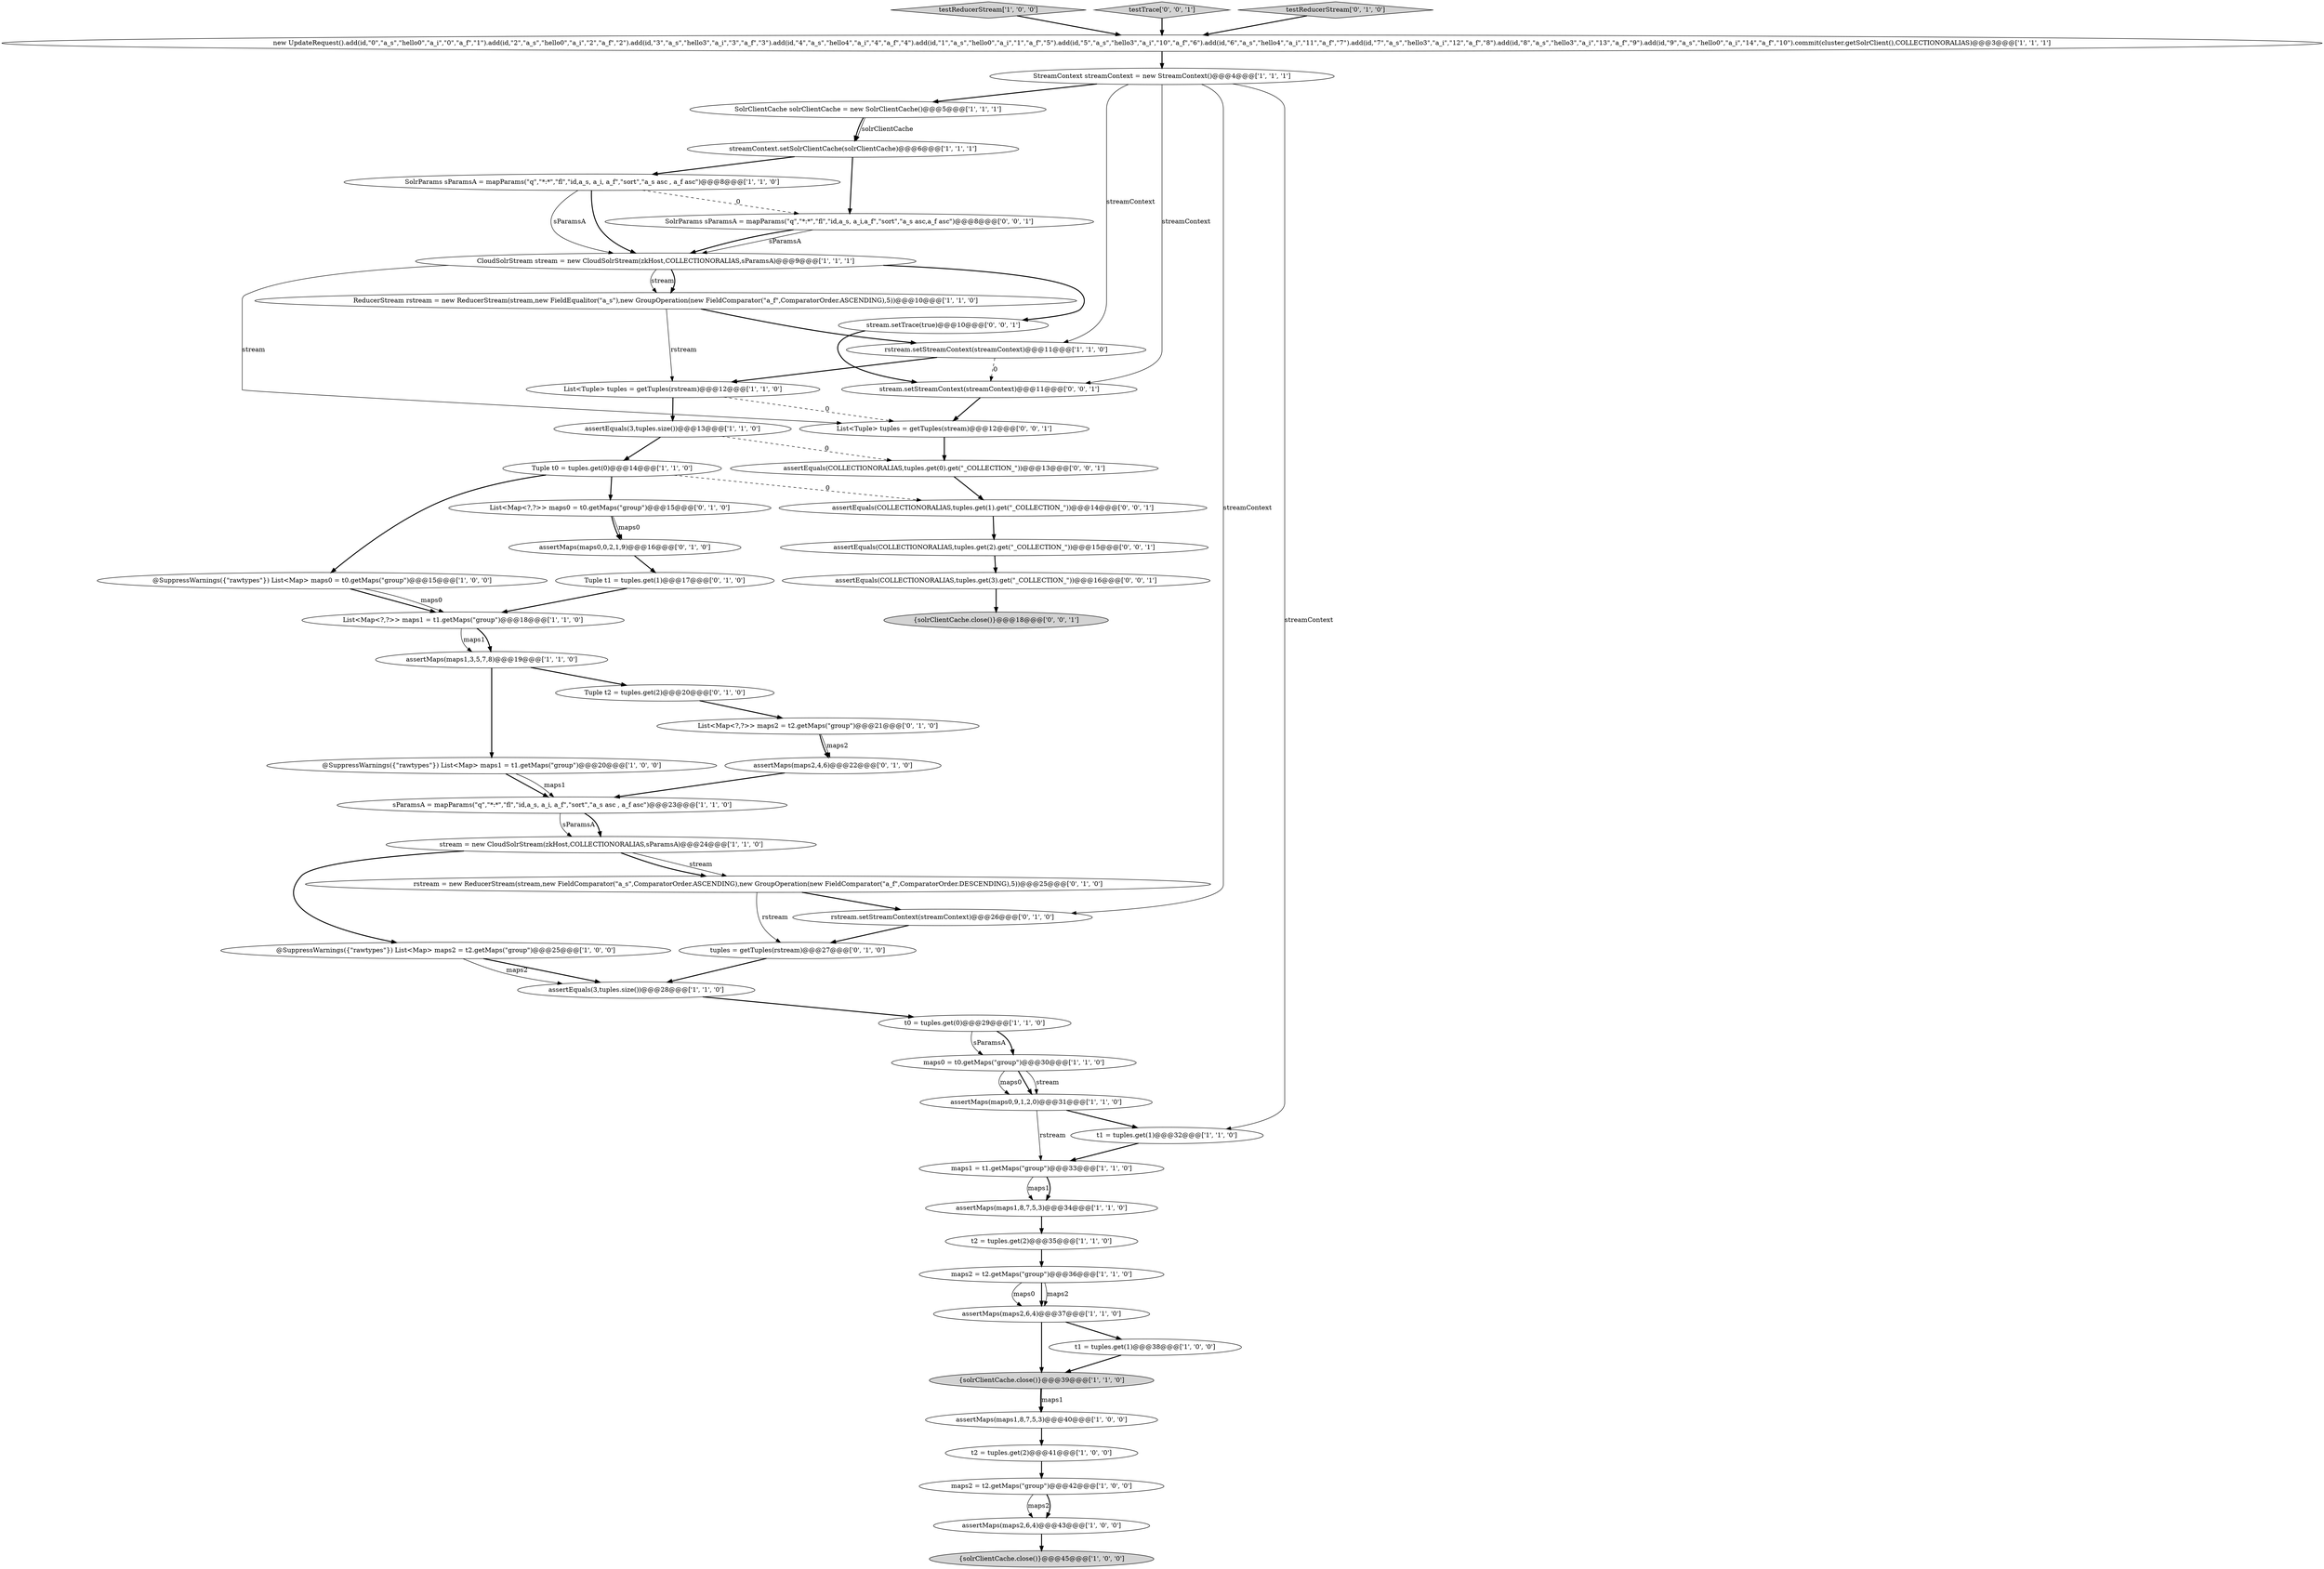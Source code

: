 digraph {
27 [style = filled, label = "assertMaps(maps2,6,4)@@@37@@@['1', '1', '0']", fillcolor = white, shape = ellipse image = "AAA0AAABBB1BBB"];
36 [style = filled, label = "List<Map<?,?>> maps0 = t0.getMaps(\"group\")@@@15@@@['0', '1', '0']", fillcolor = white, shape = ellipse image = "AAA0AAABBB2BBB"];
30 [style = filled, label = "assertMaps(maps1,8,7,5,3)@@@34@@@['1', '1', '0']", fillcolor = white, shape = ellipse image = "AAA0AAABBB1BBB"];
2 [style = filled, label = "t2 = tuples.get(2)@@@35@@@['1', '1', '0']", fillcolor = white, shape = ellipse image = "AAA0AAABBB1BBB"];
33 [style = filled, label = "maps2 = t2.getMaps(\"group\")@@@36@@@['1', '1', '0']", fillcolor = white, shape = ellipse image = "AAA0AAABBB1BBB"];
34 [style = filled, label = "SolrClientCache solrClientCache = new SolrClientCache()@@@5@@@['1', '1', '1']", fillcolor = white, shape = ellipse image = "AAA0AAABBB1BBB"];
28 [style = filled, label = "testReducerStream['1', '0', '0']", fillcolor = lightgray, shape = diamond image = "AAA0AAABBB1BBB"];
49 [style = filled, label = "testTrace['0', '0', '1']", fillcolor = lightgray, shape = diamond image = "AAA0AAABBB3BBB"];
40 [style = filled, label = "List<Map<?,?>> maps2 = t2.getMaps(\"group\")@@@21@@@['0', '1', '0']", fillcolor = white, shape = ellipse image = "AAA0AAABBB2BBB"];
47 [style = filled, label = "SolrParams sParamsA = mapParams(\"q\",\"*:*\",\"fl\",\"id,a_s, a_i,a_f\",\"sort\",\"a_s asc,a_f asc\")@@@8@@@['0', '0', '1']", fillcolor = white, shape = ellipse image = "AAA0AAABBB3BBB"];
19 [style = filled, label = "maps0 = t0.getMaps(\"group\")@@@30@@@['1', '1', '0']", fillcolor = white, shape = ellipse image = "AAA0AAABBB1BBB"];
0 [style = filled, label = "assertMaps(maps1,3,5,7,8)@@@19@@@['1', '1', '0']", fillcolor = white, shape = ellipse image = "AAA0AAABBB1BBB"];
1 [style = filled, label = "assertMaps(maps0,9,1,2,0)@@@31@@@['1', '1', '0']", fillcolor = white, shape = ellipse image = "AAA0AAABBB1BBB"];
31 [style = filled, label = "Tuple t0 = tuples.get(0)@@@14@@@['1', '1', '0']", fillcolor = white, shape = ellipse image = "AAA0AAABBB1BBB"];
55 [style = filled, label = "assertEquals(COLLECTIONORALIAS,tuples.get(1).get(\"_COLLECTION_\"))@@@14@@@['0', '0', '1']", fillcolor = white, shape = ellipse image = "AAA0AAABBB3BBB"];
41 [style = filled, label = "rstream.setStreamContext(streamContext)@@@26@@@['0', '1', '0']", fillcolor = white, shape = ellipse image = "AAA0AAABBB2BBB"];
16 [style = filled, label = "maps2 = t2.getMaps(\"group\")@@@42@@@['1', '0', '0']", fillcolor = white, shape = ellipse image = "AAA0AAABBB1BBB"];
23 [style = filled, label = "assertEquals(3,tuples.size())@@@13@@@['1', '1', '0']", fillcolor = white, shape = ellipse image = "AAA0AAABBB1BBB"];
51 [style = filled, label = "{solrClientCache.close()}@@@18@@@['0', '0', '1']", fillcolor = lightgray, shape = ellipse image = "AAA0AAABBB3BBB"];
22 [style = filled, label = "new UpdateRequest().add(id,\"0\",\"a_s\",\"hello0\",\"a_i\",\"0\",\"a_f\",\"1\").add(id,\"2\",\"a_s\",\"hello0\",\"a_i\",\"2\",\"a_f\",\"2\").add(id,\"3\",\"a_s\",\"hello3\",\"a_i\",\"3\",\"a_f\",\"3\").add(id,\"4\",\"a_s\",\"hello4\",\"a_i\",\"4\",\"a_f\",\"4\").add(id,\"1\",\"a_s\",\"hello0\",\"a_i\",\"1\",\"a_f\",\"5\").add(id,\"5\",\"a_s\",\"hello3\",\"a_i\",\"10\",\"a_f\",\"6\").add(id,\"6\",\"a_s\",\"hello4\",\"a_i\",\"11\",\"a_f\",\"7\").add(id,\"7\",\"a_s\",\"hello3\",\"a_i\",\"12\",\"a_f\",\"8\").add(id,\"8\",\"a_s\",\"hello3\",\"a_i\",\"13\",\"a_f\",\"9\").add(id,\"9\",\"a_s\",\"hello0\",\"a_i\",\"14\",\"a_f\",\"10\").commit(cluster.getSolrClient(),COLLECTIONORALIAS)@@@3@@@['1', '1', '1']", fillcolor = white, shape = ellipse image = "AAA0AAABBB1BBB"];
20 [style = filled, label = "assertMaps(maps2,6,4)@@@43@@@['1', '0', '0']", fillcolor = white, shape = ellipse image = "AAA0AAABBB1BBB"];
38 [style = filled, label = "testReducerStream['0', '1', '0']", fillcolor = lightgray, shape = diamond image = "AAA0AAABBB2BBB"];
26 [style = filled, label = "assertEquals(3,tuples.size())@@@28@@@['1', '1', '0']", fillcolor = white, shape = ellipse image = "AAA0AAABBB1BBB"];
32 [style = filled, label = "@SuppressWarnings({\"rawtypes\"}) List<Map> maps1 = t1.getMaps(\"group\")@@@20@@@['1', '0', '0']", fillcolor = white, shape = ellipse image = "AAA0AAABBB1BBB"];
15 [style = filled, label = "List<Tuple> tuples = getTuples(rstream)@@@12@@@['1', '1', '0']", fillcolor = white, shape = ellipse image = "AAA0AAABBB1BBB"];
42 [style = filled, label = "tuples = getTuples(rstream)@@@27@@@['0', '1', '0']", fillcolor = white, shape = ellipse image = "AAA0AAABBB2BBB"];
10 [style = filled, label = "streamContext.setSolrClientCache(solrClientCache)@@@6@@@['1', '1', '1']", fillcolor = white, shape = ellipse image = "AAA0AAABBB1BBB"];
45 [style = filled, label = "assertMaps(maps2,4,6)@@@22@@@['0', '1', '0']", fillcolor = white, shape = ellipse image = "AAA0AAABBB2BBB"];
44 [style = filled, label = "Tuple t1 = tuples.get(1)@@@17@@@['0', '1', '0']", fillcolor = white, shape = ellipse image = "AAA0AAABBB2BBB"];
9 [style = filled, label = "@SuppressWarnings({\"rawtypes\"}) List<Map> maps2 = t2.getMaps(\"group\")@@@25@@@['1', '0', '0']", fillcolor = white, shape = ellipse image = "AAA0AAABBB1BBB"];
5 [style = filled, label = "{solrClientCache.close()}@@@39@@@['1', '1', '0']", fillcolor = lightgray, shape = ellipse image = "AAA0AAABBB1BBB"];
8 [style = filled, label = "sParamsA = mapParams(\"q\",\"*:*\",\"fl\",\"id,a_s, a_i, a_f\",\"sort\",\"a_s asc , a_f asc\")@@@23@@@['1', '1', '0']", fillcolor = white, shape = ellipse image = "AAA0AAABBB1BBB"];
12 [style = filled, label = "assertMaps(maps1,8,7,5,3)@@@40@@@['1', '0', '0']", fillcolor = white, shape = ellipse image = "AAA0AAABBB1BBB"];
18 [style = filled, label = "t2 = tuples.get(2)@@@41@@@['1', '0', '0']", fillcolor = white, shape = ellipse image = "AAA0AAABBB1BBB"];
14 [style = filled, label = "t1 = tuples.get(1)@@@32@@@['1', '1', '0']", fillcolor = white, shape = ellipse image = "AAA0AAABBB1BBB"];
39 [style = filled, label = "Tuple t2 = tuples.get(2)@@@20@@@['0', '1', '0']", fillcolor = white, shape = ellipse image = "AAA0AAABBB2BBB"];
53 [style = filled, label = "assertEquals(COLLECTIONORALIAS,tuples.get(0).get(\"_COLLECTION_\"))@@@13@@@['0', '0', '1']", fillcolor = white, shape = ellipse image = "AAA0AAABBB3BBB"];
37 [style = filled, label = "assertMaps(maps0,0,2,1,9)@@@16@@@['0', '1', '0']", fillcolor = white, shape = ellipse image = "AAA0AAABBB2BBB"];
6 [style = filled, label = "t1 = tuples.get(1)@@@38@@@['1', '0', '0']", fillcolor = white, shape = ellipse image = "AAA0AAABBB1BBB"];
13 [style = filled, label = "stream = new CloudSolrStream(zkHost,COLLECTIONORALIAS,sParamsA)@@@24@@@['1', '1', '0']", fillcolor = white, shape = ellipse image = "AAA0AAABBB1BBB"];
17 [style = filled, label = "List<Map<?,?>> maps1 = t1.getMaps(\"group\")@@@18@@@['1', '1', '0']", fillcolor = white, shape = ellipse image = "AAA0AAABBB1BBB"];
46 [style = filled, label = "List<Tuple> tuples = getTuples(stream)@@@12@@@['0', '0', '1']", fillcolor = white, shape = ellipse image = "AAA0AAABBB3BBB"];
50 [style = filled, label = "assertEquals(COLLECTIONORALIAS,tuples.get(3).get(\"_COLLECTION_\"))@@@16@@@['0', '0', '1']", fillcolor = white, shape = ellipse image = "AAA0AAABBB3BBB"];
54 [style = filled, label = "assertEquals(COLLECTIONORALIAS,tuples.get(2).get(\"_COLLECTION_\"))@@@15@@@['0', '0', '1']", fillcolor = white, shape = ellipse image = "AAA0AAABBB3BBB"];
29 [style = filled, label = "SolrParams sParamsA = mapParams(\"q\",\"*:*\",\"fl\",\"id,a_s, a_i, a_f\",\"sort\",\"a_s asc , a_f asc\")@@@8@@@['1', '1', '0']", fillcolor = white, shape = ellipse image = "AAA0AAABBB1BBB"];
21 [style = filled, label = "rstream.setStreamContext(streamContext)@@@11@@@['1', '1', '0']", fillcolor = white, shape = ellipse image = "AAA0AAABBB1BBB"];
25 [style = filled, label = "ReducerStream rstream = new ReducerStream(stream,new FieldEqualitor(\"a_s\"),new GroupOperation(new FieldComparator(\"a_f\",ComparatorOrder.ASCENDING),5))@@@10@@@['1', '1', '0']", fillcolor = white, shape = ellipse image = "AAA0AAABBB1BBB"];
35 [style = filled, label = "{solrClientCache.close()}@@@45@@@['1', '0', '0']", fillcolor = lightgray, shape = ellipse image = "AAA0AAABBB1BBB"];
48 [style = filled, label = "stream.setTrace(true)@@@10@@@['0', '0', '1']", fillcolor = white, shape = ellipse image = "AAA0AAABBB3BBB"];
7 [style = filled, label = "StreamContext streamContext = new StreamContext()@@@4@@@['1', '1', '1']", fillcolor = white, shape = ellipse image = "AAA0AAABBB1BBB"];
24 [style = filled, label = "CloudSolrStream stream = new CloudSolrStream(zkHost,COLLECTIONORALIAS,sParamsA)@@@9@@@['1', '1', '1']", fillcolor = white, shape = ellipse image = "AAA0AAABBB1BBB"];
11 [style = filled, label = "maps1 = t1.getMaps(\"group\")@@@33@@@['1', '1', '0']", fillcolor = white, shape = ellipse image = "AAA0AAABBB1BBB"];
4 [style = filled, label = "@SuppressWarnings({\"rawtypes\"}) List<Map> maps0 = t0.getMaps(\"group\")@@@15@@@['1', '0', '0']", fillcolor = white, shape = ellipse image = "AAA0AAABBB1BBB"];
3 [style = filled, label = "t0 = tuples.get(0)@@@29@@@['1', '1', '0']", fillcolor = white, shape = ellipse image = "AAA0AAABBB1BBB"];
43 [style = filled, label = "rstream = new ReducerStream(stream,new FieldComparator(\"a_s\",ComparatorOrder.ASCENDING),new GroupOperation(new FieldComparator(\"a_f\",ComparatorOrder.DESCENDING),5))@@@25@@@['0', '1', '0']", fillcolor = white, shape = ellipse image = "AAA0AAABBB2BBB"];
52 [style = filled, label = "stream.setStreamContext(streamContext)@@@11@@@['0', '0', '1']", fillcolor = white, shape = ellipse image = "AAA0AAABBB3BBB"];
19->1 [style = solid, label="stream"];
10->47 [style = bold, label=""];
53->55 [style = bold, label=""];
23->53 [style = dashed, label="0"];
33->27 [style = solid, label="maps0"];
50->51 [style = bold, label=""];
14->11 [style = bold, label=""];
24->25 [style = solid, label="stream"];
43->41 [style = bold, label=""];
28->22 [style = bold, label=""];
34->10 [style = bold, label=""];
2->33 [style = bold, label=""];
6->5 [style = bold, label=""];
7->14 [style = solid, label="streamContext"];
5->12 [style = bold, label=""];
9->26 [style = bold, label=""];
31->36 [style = bold, label=""];
13->9 [style = bold, label=""];
34->10 [style = solid, label="solrClientCache"];
15->46 [style = dashed, label="0"];
43->42 [style = solid, label="rstream"];
33->27 [style = bold, label=""];
40->45 [style = bold, label=""];
15->23 [style = bold, label=""];
21->52 [style = dashed, label="0"];
49->22 [style = bold, label=""];
8->13 [style = solid, label="sParamsA"];
4->17 [style = bold, label=""];
11->30 [style = solid, label="maps1"];
1->14 [style = bold, label=""];
44->17 [style = bold, label=""];
36->37 [style = solid, label="maps0"];
13->43 [style = bold, label=""];
19->1 [style = solid, label="maps0"];
11->30 [style = bold, label=""];
25->21 [style = bold, label=""];
4->17 [style = solid, label="maps0"];
45->8 [style = bold, label=""];
20->35 [style = bold, label=""];
7->41 [style = solid, label="streamContext"];
12->18 [style = bold, label=""];
40->45 [style = solid, label="maps2"];
17->0 [style = solid, label="maps1"];
24->25 [style = bold, label=""];
42->26 [style = bold, label=""];
26->3 [style = bold, label=""];
54->50 [style = bold, label=""];
29->47 [style = dashed, label="0"];
21->15 [style = bold, label=""];
52->46 [style = bold, label=""];
0->39 [style = bold, label=""];
23->31 [style = bold, label=""];
31->4 [style = bold, label=""];
48->52 [style = bold, label=""];
46->53 [style = bold, label=""];
29->24 [style = solid, label="sParamsA"];
25->15 [style = solid, label="rstream"];
32->8 [style = bold, label=""];
3->19 [style = bold, label=""];
18->16 [style = bold, label=""];
8->13 [style = bold, label=""];
27->6 [style = bold, label=""];
5->12 [style = solid, label="maps1"];
47->24 [style = bold, label=""];
17->0 [style = bold, label=""];
31->55 [style = dashed, label="0"];
13->43 [style = solid, label="stream"];
24->48 [style = bold, label=""];
36->37 [style = bold, label=""];
9->26 [style = solid, label="maps2"];
0->32 [style = bold, label=""];
19->1 [style = bold, label=""];
1->11 [style = solid, label="rstream"];
37->44 [style = bold, label=""];
16->20 [style = solid, label="maps2"];
47->24 [style = solid, label="sParamsA"];
30->2 [style = bold, label=""];
32->8 [style = solid, label="maps1"];
38->22 [style = bold, label=""];
10->29 [style = bold, label=""];
33->27 [style = solid, label="maps2"];
22->7 [style = bold, label=""];
27->5 [style = bold, label=""];
7->34 [style = bold, label=""];
41->42 [style = bold, label=""];
16->20 [style = bold, label=""];
3->19 [style = solid, label="sParamsA"];
39->40 [style = bold, label=""];
29->24 [style = bold, label=""];
24->46 [style = solid, label="stream"];
7->21 [style = solid, label="streamContext"];
7->52 [style = solid, label="streamContext"];
55->54 [style = bold, label=""];
}
